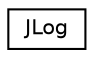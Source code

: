 digraph "Graphical Class Hierarchy"
{
  edge [fontname="Helvetica",fontsize="10",labelfontname="Helvetica",labelfontsize="10"];
  node [fontname="Helvetica",fontsize="10",shape=record];
  rankdir="LR";
  Node1 [label="JLog",height=0.2,width=0.4,color="black", fillcolor="white", style="filled",URL="$class_j_log.html"];
}
